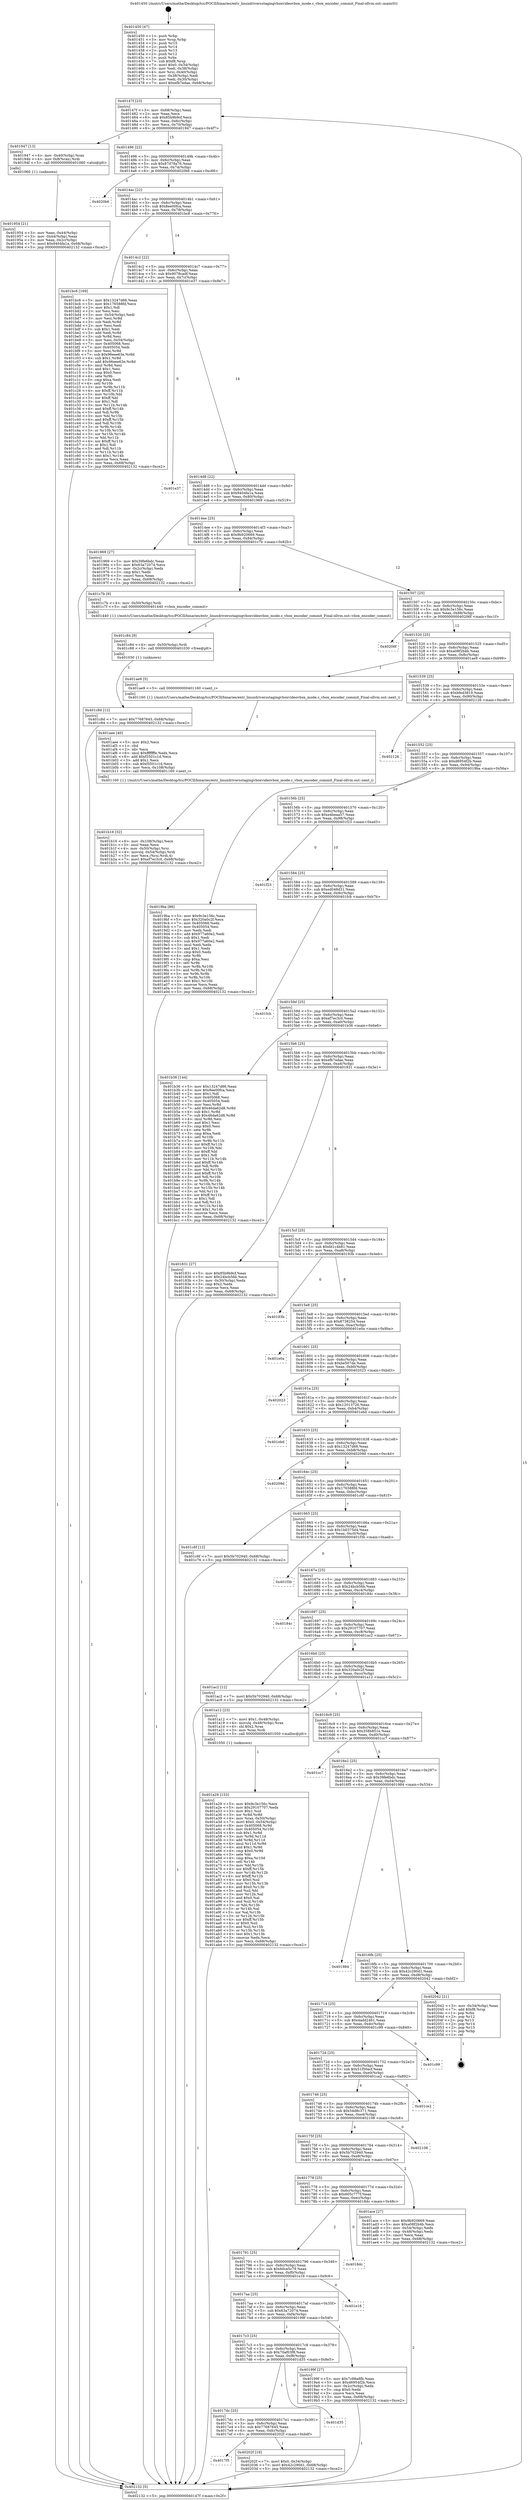digraph "0x401450" {
  label = "0x401450 (/mnt/c/Users/mathe/Desktop/tcc/POCII/binaries/extr_linuxdriversstagingvboxvideovbox_mode.c_vbox_encoder_commit_Final-ollvm.out::main(0))"
  labelloc = "t"
  node[shape=record]

  Entry [label="",width=0.3,height=0.3,shape=circle,fillcolor=black,style=filled]
  "0x40147f" [label="{
     0x40147f [23]\l
     | [instrs]\l
     &nbsp;&nbsp;0x40147f \<+3\>: mov -0x68(%rbp),%eax\l
     &nbsp;&nbsp;0x401482 \<+2\>: mov %eax,%ecx\l
     &nbsp;&nbsp;0x401484 \<+6\>: sub $0x85b9b9cf,%ecx\l
     &nbsp;&nbsp;0x40148a \<+3\>: mov %eax,-0x6c(%rbp)\l
     &nbsp;&nbsp;0x40148d \<+3\>: mov %ecx,-0x70(%rbp)\l
     &nbsp;&nbsp;0x401490 \<+6\>: je 0000000000401947 \<main+0x4f7\>\l
  }"]
  "0x401947" [label="{
     0x401947 [13]\l
     | [instrs]\l
     &nbsp;&nbsp;0x401947 \<+4\>: mov -0x40(%rbp),%rax\l
     &nbsp;&nbsp;0x40194b \<+4\>: mov 0x8(%rax),%rdi\l
     &nbsp;&nbsp;0x40194f \<+5\>: call 0000000000401060 \<atoi@plt\>\l
     | [calls]\l
     &nbsp;&nbsp;0x401060 \{1\} (unknown)\l
  }"]
  "0x401496" [label="{
     0x401496 [22]\l
     | [instrs]\l
     &nbsp;&nbsp;0x401496 \<+5\>: jmp 000000000040149b \<main+0x4b\>\l
     &nbsp;&nbsp;0x40149b \<+3\>: mov -0x6c(%rbp),%eax\l
     &nbsp;&nbsp;0x40149e \<+5\>: sub $0x87d78a76,%eax\l
     &nbsp;&nbsp;0x4014a3 \<+3\>: mov %eax,-0x74(%rbp)\l
     &nbsp;&nbsp;0x4014a6 \<+6\>: je 00000000004020b6 \<main+0xc66\>\l
  }"]
  Exit [label="",width=0.3,height=0.3,shape=circle,fillcolor=black,style=filled,peripheries=2]
  "0x4020b6" [label="{
     0x4020b6\l
  }", style=dashed]
  "0x4014ac" [label="{
     0x4014ac [22]\l
     | [instrs]\l
     &nbsp;&nbsp;0x4014ac \<+5\>: jmp 00000000004014b1 \<main+0x61\>\l
     &nbsp;&nbsp;0x4014b1 \<+3\>: mov -0x6c(%rbp),%eax\l
     &nbsp;&nbsp;0x4014b4 \<+5\>: sub $0x8ee00fca,%eax\l
     &nbsp;&nbsp;0x4014b9 \<+3\>: mov %eax,-0x78(%rbp)\l
     &nbsp;&nbsp;0x4014bc \<+6\>: je 0000000000401bc6 \<main+0x776\>\l
  }"]
  "0x4017f5" [label="{
     0x4017f5\l
  }", style=dashed]
  "0x401bc6" [label="{
     0x401bc6 [169]\l
     | [instrs]\l
     &nbsp;&nbsp;0x401bc6 \<+5\>: mov $0x13247d66,%eax\l
     &nbsp;&nbsp;0x401bcb \<+5\>: mov $0x176588fd,%ecx\l
     &nbsp;&nbsp;0x401bd0 \<+2\>: mov $0x1,%dl\l
     &nbsp;&nbsp;0x401bd2 \<+2\>: xor %esi,%esi\l
     &nbsp;&nbsp;0x401bd4 \<+3\>: mov -0x54(%rbp),%edi\l
     &nbsp;&nbsp;0x401bd7 \<+3\>: mov %esi,%r8d\l
     &nbsp;&nbsp;0x401bda \<+3\>: sub %edi,%r8d\l
     &nbsp;&nbsp;0x401bdd \<+2\>: mov %esi,%edi\l
     &nbsp;&nbsp;0x401bdf \<+3\>: sub $0x1,%edi\l
     &nbsp;&nbsp;0x401be2 \<+3\>: add %edi,%r8d\l
     &nbsp;&nbsp;0x401be5 \<+3\>: sub %r8d,%esi\l
     &nbsp;&nbsp;0x401be8 \<+3\>: mov %esi,-0x54(%rbp)\l
     &nbsp;&nbsp;0x401beb \<+7\>: mov 0x405068,%esi\l
     &nbsp;&nbsp;0x401bf2 \<+7\>: mov 0x405054,%edi\l
     &nbsp;&nbsp;0x401bf9 \<+3\>: mov %esi,%r8d\l
     &nbsp;&nbsp;0x401bfc \<+7\>: sub $0x96eee63e,%r8d\l
     &nbsp;&nbsp;0x401c03 \<+4\>: sub $0x1,%r8d\l
     &nbsp;&nbsp;0x401c07 \<+7\>: add $0x96eee63e,%r8d\l
     &nbsp;&nbsp;0x401c0e \<+4\>: imul %r8d,%esi\l
     &nbsp;&nbsp;0x401c12 \<+3\>: and $0x1,%esi\l
     &nbsp;&nbsp;0x401c15 \<+3\>: cmp $0x0,%esi\l
     &nbsp;&nbsp;0x401c18 \<+4\>: sete %r9b\l
     &nbsp;&nbsp;0x401c1c \<+3\>: cmp $0xa,%edi\l
     &nbsp;&nbsp;0x401c1f \<+4\>: setl %r10b\l
     &nbsp;&nbsp;0x401c23 \<+3\>: mov %r9b,%r11b\l
     &nbsp;&nbsp;0x401c26 \<+4\>: xor $0xff,%r11b\l
     &nbsp;&nbsp;0x401c2a \<+3\>: mov %r10b,%bl\l
     &nbsp;&nbsp;0x401c2d \<+3\>: xor $0xff,%bl\l
     &nbsp;&nbsp;0x401c30 \<+3\>: xor $0x1,%dl\l
     &nbsp;&nbsp;0x401c33 \<+3\>: mov %r11b,%r14b\l
     &nbsp;&nbsp;0x401c36 \<+4\>: and $0xff,%r14b\l
     &nbsp;&nbsp;0x401c3a \<+3\>: and %dl,%r9b\l
     &nbsp;&nbsp;0x401c3d \<+3\>: mov %bl,%r15b\l
     &nbsp;&nbsp;0x401c40 \<+4\>: and $0xff,%r15b\l
     &nbsp;&nbsp;0x401c44 \<+3\>: and %dl,%r10b\l
     &nbsp;&nbsp;0x401c47 \<+3\>: or %r9b,%r14b\l
     &nbsp;&nbsp;0x401c4a \<+3\>: or %r10b,%r15b\l
     &nbsp;&nbsp;0x401c4d \<+3\>: xor %r15b,%r14b\l
     &nbsp;&nbsp;0x401c50 \<+3\>: or %bl,%r11b\l
     &nbsp;&nbsp;0x401c53 \<+4\>: xor $0xff,%r11b\l
     &nbsp;&nbsp;0x401c57 \<+3\>: or $0x1,%dl\l
     &nbsp;&nbsp;0x401c5a \<+3\>: and %dl,%r11b\l
     &nbsp;&nbsp;0x401c5d \<+3\>: or %r11b,%r14b\l
     &nbsp;&nbsp;0x401c60 \<+4\>: test $0x1,%r14b\l
     &nbsp;&nbsp;0x401c64 \<+3\>: cmovne %ecx,%eax\l
     &nbsp;&nbsp;0x401c67 \<+3\>: mov %eax,-0x68(%rbp)\l
     &nbsp;&nbsp;0x401c6a \<+5\>: jmp 0000000000402132 \<main+0xce2\>\l
  }"]
  "0x4014c2" [label="{
     0x4014c2 [22]\l
     | [instrs]\l
     &nbsp;&nbsp;0x4014c2 \<+5\>: jmp 00000000004014c7 \<main+0x77\>\l
     &nbsp;&nbsp;0x4014c7 \<+3\>: mov -0x6c(%rbp),%eax\l
     &nbsp;&nbsp;0x4014ca \<+5\>: sub $0x9078cadf,%eax\l
     &nbsp;&nbsp;0x4014cf \<+3\>: mov %eax,-0x7c(%rbp)\l
     &nbsp;&nbsp;0x4014d2 \<+6\>: je 0000000000401e37 \<main+0x9e7\>\l
  }"]
  "0x40202f" [label="{
     0x40202f [19]\l
     | [instrs]\l
     &nbsp;&nbsp;0x40202f \<+7\>: movl $0x0,-0x34(%rbp)\l
     &nbsp;&nbsp;0x402036 \<+7\>: movl $0x42c290d1,-0x68(%rbp)\l
     &nbsp;&nbsp;0x40203d \<+5\>: jmp 0000000000402132 \<main+0xce2\>\l
  }"]
  "0x401e37" [label="{
     0x401e37\l
  }", style=dashed]
  "0x4014d8" [label="{
     0x4014d8 [22]\l
     | [instrs]\l
     &nbsp;&nbsp;0x4014d8 \<+5\>: jmp 00000000004014dd \<main+0x8d\>\l
     &nbsp;&nbsp;0x4014dd \<+3\>: mov -0x6c(%rbp),%eax\l
     &nbsp;&nbsp;0x4014e0 \<+5\>: sub $0x9404fa1a,%eax\l
     &nbsp;&nbsp;0x4014e5 \<+3\>: mov %eax,-0x80(%rbp)\l
     &nbsp;&nbsp;0x4014e8 \<+6\>: je 0000000000401969 \<main+0x519\>\l
  }"]
  "0x4017dc" [label="{
     0x4017dc [25]\l
     | [instrs]\l
     &nbsp;&nbsp;0x4017dc \<+5\>: jmp 00000000004017e1 \<main+0x391\>\l
     &nbsp;&nbsp;0x4017e1 \<+3\>: mov -0x6c(%rbp),%eax\l
     &nbsp;&nbsp;0x4017e4 \<+5\>: sub $0x77687645,%eax\l
     &nbsp;&nbsp;0x4017e9 \<+6\>: mov %eax,-0xfc(%rbp)\l
     &nbsp;&nbsp;0x4017ef \<+6\>: je 000000000040202f \<main+0xbdf\>\l
  }"]
  "0x401969" [label="{
     0x401969 [27]\l
     | [instrs]\l
     &nbsp;&nbsp;0x401969 \<+5\>: mov $0x39fe6bdc,%eax\l
     &nbsp;&nbsp;0x40196e \<+5\>: mov $0x63a72074,%ecx\l
     &nbsp;&nbsp;0x401973 \<+3\>: mov -0x2c(%rbp),%edx\l
     &nbsp;&nbsp;0x401976 \<+3\>: cmp $0x1,%edx\l
     &nbsp;&nbsp;0x401979 \<+3\>: cmovl %ecx,%eax\l
     &nbsp;&nbsp;0x40197c \<+3\>: mov %eax,-0x68(%rbp)\l
     &nbsp;&nbsp;0x40197f \<+5\>: jmp 0000000000402132 \<main+0xce2\>\l
  }"]
  "0x4014ee" [label="{
     0x4014ee [25]\l
     | [instrs]\l
     &nbsp;&nbsp;0x4014ee \<+5\>: jmp 00000000004014f3 \<main+0xa3\>\l
     &nbsp;&nbsp;0x4014f3 \<+3\>: mov -0x6c(%rbp),%eax\l
     &nbsp;&nbsp;0x4014f6 \<+5\>: sub $0x9b920669,%eax\l
     &nbsp;&nbsp;0x4014fb \<+6\>: mov %eax,-0x84(%rbp)\l
     &nbsp;&nbsp;0x401501 \<+6\>: je 0000000000401c7b \<main+0x82b\>\l
  }"]
  "0x401d35" [label="{
     0x401d35\l
  }", style=dashed]
  "0x401c7b" [label="{
     0x401c7b [9]\l
     | [instrs]\l
     &nbsp;&nbsp;0x401c7b \<+4\>: mov -0x50(%rbp),%rdi\l
     &nbsp;&nbsp;0x401c7f \<+5\>: call 0000000000401440 \<vbox_encoder_commit\>\l
     | [calls]\l
     &nbsp;&nbsp;0x401440 \{1\} (/mnt/c/Users/mathe/Desktop/tcc/POCII/binaries/extr_linuxdriversstagingvboxvideovbox_mode.c_vbox_encoder_commit_Final-ollvm.out::vbox_encoder_commit)\l
  }"]
  "0x401507" [label="{
     0x401507 [25]\l
     | [instrs]\l
     &nbsp;&nbsp;0x401507 \<+5\>: jmp 000000000040150c \<main+0xbc\>\l
     &nbsp;&nbsp;0x40150c \<+3\>: mov -0x6c(%rbp),%eax\l
     &nbsp;&nbsp;0x40150f \<+5\>: sub $0x9c3e156c,%eax\l
     &nbsp;&nbsp;0x401514 \<+6\>: mov %eax,-0x88(%rbp)\l
     &nbsp;&nbsp;0x40151a \<+6\>: je 000000000040206f \<main+0xc1f\>\l
  }"]
  "0x401c8d" [label="{
     0x401c8d [12]\l
     | [instrs]\l
     &nbsp;&nbsp;0x401c8d \<+7\>: movl $0x77687645,-0x68(%rbp)\l
     &nbsp;&nbsp;0x401c94 \<+5\>: jmp 0000000000402132 \<main+0xce2\>\l
  }"]
  "0x40206f" [label="{
     0x40206f\l
  }", style=dashed]
  "0x401520" [label="{
     0x401520 [25]\l
     | [instrs]\l
     &nbsp;&nbsp;0x401520 \<+5\>: jmp 0000000000401525 \<main+0xd5\>\l
     &nbsp;&nbsp;0x401525 \<+3\>: mov -0x6c(%rbp),%eax\l
     &nbsp;&nbsp;0x401528 \<+5\>: sub $0xa08f2b4b,%eax\l
     &nbsp;&nbsp;0x40152d \<+6\>: mov %eax,-0x8c(%rbp)\l
     &nbsp;&nbsp;0x401533 \<+6\>: je 0000000000401ae9 \<main+0x699\>\l
  }"]
  "0x401c84" [label="{
     0x401c84 [9]\l
     | [instrs]\l
     &nbsp;&nbsp;0x401c84 \<+4\>: mov -0x50(%rbp),%rdi\l
     &nbsp;&nbsp;0x401c88 \<+5\>: call 0000000000401030 \<free@plt\>\l
     | [calls]\l
     &nbsp;&nbsp;0x401030 \{1\} (unknown)\l
  }"]
  "0x401ae9" [label="{
     0x401ae9 [5]\l
     | [instrs]\l
     &nbsp;&nbsp;0x401ae9 \<+5\>: call 0000000000401160 \<next_i\>\l
     | [calls]\l
     &nbsp;&nbsp;0x401160 \{1\} (/mnt/c/Users/mathe/Desktop/tcc/POCII/binaries/extr_linuxdriversstagingvboxvideovbox_mode.c_vbox_encoder_commit_Final-ollvm.out::next_i)\l
  }"]
  "0x401539" [label="{
     0x401539 [25]\l
     | [instrs]\l
     &nbsp;&nbsp;0x401539 \<+5\>: jmp 000000000040153e \<main+0xee\>\l
     &nbsp;&nbsp;0x40153e \<+3\>: mov -0x6c(%rbp),%eax\l
     &nbsp;&nbsp;0x401541 \<+5\>: sub $0xbfed3819,%eax\l
     &nbsp;&nbsp;0x401546 \<+6\>: mov %eax,-0x90(%rbp)\l
     &nbsp;&nbsp;0x40154c \<+6\>: je 0000000000402126 \<main+0xcd6\>\l
  }"]
  "0x401b16" [label="{
     0x401b16 [32]\l
     | [instrs]\l
     &nbsp;&nbsp;0x401b16 \<+6\>: mov -0x108(%rbp),%ecx\l
     &nbsp;&nbsp;0x401b1c \<+3\>: imul %eax,%ecx\l
     &nbsp;&nbsp;0x401b1f \<+4\>: mov -0x50(%rbp),%rsi\l
     &nbsp;&nbsp;0x401b23 \<+4\>: movslq -0x54(%rbp),%rdi\l
     &nbsp;&nbsp;0x401b27 \<+3\>: mov %ecx,(%rsi,%rdi,4)\l
     &nbsp;&nbsp;0x401b2a \<+7\>: movl $0xef7ec3c0,-0x68(%rbp)\l
     &nbsp;&nbsp;0x401b31 \<+5\>: jmp 0000000000402132 \<main+0xce2\>\l
  }"]
  "0x402126" [label="{
     0x402126\l
  }", style=dashed]
  "0x401552" [label="{
     0x401552 [25]\l
     | [instrs]\l
     &nbsp;&nbsp;0x401552 \<+5\>: jmp 0000000000401557 \<main+0x107\>\l
     &nbsp;&nbsp;0x401557 \<+3\>: mov -0x6c(%rbp),%eax\l
     &nbsp;&nbsp;0x40155a \<+5\>: sub $0xd6954f2b,%eax\l
     &nbsp;&nbsp;0x40155f \<+6\>: mov %eax,-0x94(%rbp)\l
     &nbsp;&nbsp;0x401565 \<+6\>: je 00000000004019ba \<main+0x56a\>\l
  }"]
  "0x401aee" [label="{
     0x401aee [40]\l
     | [instrs]\l
     &nbsp;&nbsp;0x401aee \<+5\>: mov $0x2,%ecx\l
     &nbsp;&nbsp;0x401af3 \<+1\>: cltd\l
     &nbsp;&nbsp;0x401af4 \<+2\>: idiv %ecx\l
     &nbsp;&nbsp;0x401af6 \<+6\>: imul $0xfffffffe,%edx,%ecx\l
     &nbsp;&nbsp;0x401afc \<+6\>: add $0xf3501c1d,%ecx\l
     &nbsp;&nbsp;0x401b02 \<+3\>: add $0x1,%ecx\l
     &nbsp;&nbsp;0x401b05 \<+6\>: sub $0xf3501c1d,%ecx\l
     &nbsp;&nbsp;0x401b0b \<+6\>: mov %ecx,-0x108(%rbp)\l
     &nbsp;&nbsp;0x401b11 \<+5\>: call 0000000000401160 \<next_i\>\l
     | [calls]\l
     &nbsp;&nbsp;0x401160 \{1\} (/mnt/c/Users/mathe/Desktop/tcc/POCII/binaries/extr_linuxdriversstagingvboxvideovbox_mode.c_vbox_encoder_commit_Final-ollvm.out::next_i)\l
  }"]
  "0x4019ba" [label="{
     0x4019ba [88]\l
     | [instrs]\l
     &nbsp;&nbsp;0x4019ba \<+5\>: mov $0x9c3e156c,%eax\l
     &nbsp;&nbsp;0x4019bf \<+5\>: mov $0x320a0c2f,%ecx\l
     &nbsp;&nbsp;0x4019c4 \<+7\>: mov 0x405068,%edx\l
     &nbsp;&nbsp;0x4019cb \<+7\>: mov 0x405054,%esi\l
     &nbsp;&nbsp;0x4019d2 \<+2\>: mov %edx,%edi\l
     &nbsp;&nbsp;0x4019d4 \<+6\>: add $0x977a60e2,%edi\l
     &nbsp;&nbsp;0x4019da \<+3\>: sub $0x1,%edi\l
     &nbsp;&nbsp;0x4019dd \<+6\>: sub $0x977a60e2,%edi\l
     &nbsp;&nbsp;0x4019e3 \<+3\>: imul %edi,%edx\l
     &nbsp;&nbsp;0x4019e6 \<+3\>: and $0x1,%edx\l
     &nbsp;&nbsp;0x4019e9 \<+3\>: cmp $0x0,%edx\l
     &nbsp;&nbsp;0x4019ec \<+4\>: sete %r8b\l
     &nbsp;&nbsp;0x4019f0 \<+3\>: cmp $0xa,%esi\l
     &nbsp;&nbsp;0x4019f3 \<+4\>: setl %r9b\l
     &nbsp;&nbsp;0x4019f7 \<+3\>: mov %r8b,%r10b\l
     &nbsp;&nbsp;0x4019fa \<+3\>: and %r9b,%r10b\l
     &nbsp;&nbsp;0x4019fd \<+3\>: xor %r9b,%r8b\l
     &nbsp;&nbsp;0x401a00 \<+3\>: or %r8b,%r10b\l
     &nbsp;&nbsp;0x401a03 \<+4\>: test $0x1,%r10b\l
     &nbsp;&nbsp;0x401a07 \<+3\>: cmovne %ecx,%eax\l
     &nbsp;&nbsp;0x401a0a \<+3\>: mov %eax,-0x68(%rbp)\l
     &nbsp;&nbsp;0x401a0d \<+5\>: jmp 0000000000402132 \<main+0xce2\>\l
  }"]
  "0x40156b" [label="{
     0x40156b [25]\l
     | [instrs]\l
     &nbsp;&nbsp;0x40156b \<+5\>: jmp 0000000000401570 \<main+0x120\>\l
     &nbsp;&nbsp;0x401570 \<+3\>: mov -0x6c(%rbp),%eax\l
     &nbsp;&nbsp;0x401573 \<+5\>: sub $0xe4beaa57,%eax\l
     &nbsp;&nbsp;0x401578 \<+6\>: mov %eax,-0x98(%rbp)\l
     &nbsp;&nbsp;0x40157e \<+6\>: je 0000000000401f23 \<main+0xad3\>\l
  }"]
  "0x401a29" [label="{
     0x401a29 [153]\l
     | [instrs]\l
     &nbsp;&nbsp;0x401a29 \<+5\>: mov $0x9c3e156c,%ecx\l
     &nbsp;&nbsp;0x401a2e \<+5\>: mov $0x29107707,%edx\l
     &nbsp;&nbsp;0x401a33 \<+3\>: mov $0x1,%sil\l
     &nbsp;&nbsp;0x401a36 \<+3\>: xor %r8d,%r8d\l
     &nbsp;&nbsp;0x401a39 \<+4\>: mov %rax,-0x50(%rbp)\l
     &nbsp;&nbsp;0x401a3d \<+7\>: movl $0x0,-0x54(%rbp)\l
     &nbsp;&nbsp;0x401a44 \<+8\>: mov 0x405068,%r9d\l
     &nbsp;&nbsp;0x401a4c \<+8\>: mov 0x405054,%r10d\l
     &nbsp;&nbsp;0x401a54 \<+4\>: sub $0x1,%r8d\l
     &nbsp;&nbsp;0x401a58 \<+3\>: mov %r9d,%r11d\l
     &nbsp;&nbsp;0x401a5b \<+3\>: add %r8d,%r11d\l
     &nbsp;&nbsp;0x401a5e \<+4\>: imul %r11d,%r9d\l
     &nbsp;&nbsp;0x401a62 \<+4\>: and $0x1,%r9d\l
     &nbsp;&nbsp;0x401a66 \<+4\>: cmp $0x0,%r9d\l
     &nbsp;&nbsp;0x401a6a \<+3\>: sete %bl\l
     &nbsp;&nbsp;0x401a6d \<+4\>: cmp $0xa,%r10d\l
     &nbsp;&nbsp;0x401a71 \<+4\>: setl %r14b\l
     &nbsp;&nbsp;0x401a75 \<+3\>: mov %bl,%r15b\l
     &nbsp;&nbsp;0x401a78 \<+4\>: xor $0xff,%r15b\l
     &nbsp;&nbsp;0x401a7c \<+3\>: mov %r14b,%r12b\l
     &nbsp;&nbsp;0x401a7f \<+4\>: xor $0xff,%r12b\l
     &nbsp;&nbsp;0x401a83 \<+4\>: xor $0x0,%sil\l
     &nbsp;&nbsp;0x401a87 \<+3\>: mov %r15b,%r13b\l
     &nbsp;&nbsp;0x401a8a \<+4\>: and $0x0,%r13b\l
     &nbsp;&nbsp;0x401a8e \<+3\>: and %sil,%bl\l
     &nbsp;&nbsp;0x401a91 \<+3\>: mov %r12b,%al\l
     &nbsp;&nbsp;0x401a94 \<+2\>: and $0x0,%al\l
     &nbsp;&nbsp;0x401a96 \<+3\>: and %sil,%r14b\l
     &nbsp;&nbsp;0x401a99 \<+3\>: or %bl,%r13b\l
     &nbsp;&nbsp;0x401a9c \<+3\>: or %r14b,%al\l
     &nbsp;&nbsp;0x401a9f \<+3\>: xor %al,%r13b\l
     &nbsp;&nbsp;0x401aa2 \<+3\>: or %r12b,%r15b\l
     &nbsp;&nbsp;0x401aa5 \<+4\>: xor $0xff,%r15b\l
     &nbsp;&nbsp;0x401aa9 \<+4\>: or $0x0,%sil\l
     &nbsp;&nbsp;0x401aad \<+3\>: and %sil,%r15b\l
     &nbsp;&nbsp;0x401ab0 \<+3\>: or %r15b,%r13b\l
     &nbsp;&nbsp;0x401ab3 \<+4\>: test $0x1,%r13b\l
     &nbsp;&nbsp;0x401ab7 \<+3\>: cmovne %edx,%ecx\l
     &nbsp;&nbsp;0x401aba \<+3\>: mov %ecx,-0x68(%rbp)\l
     &nbsp;&nbsp;0x401abd \<+5\>: jmp 0000000000402132 \<main+0xce2\>\l
  }"]
  "0x401f23" [label="{
     0x401f23\l
  }", style=dashed]
  "0x401584" [label="{
     0x401584 [25]\l
     | [instrs]\l
     &nbsp;&nbsp;0x401584 \<+5\>: jmp 0000000000401589 \<main+0x139\>\l
     &nbsp;&nbsp;0x401589 \<+3\>: mov -0x6c(%rbp),%eax\l
     &nbsp;&nbsp;0x40158c \<+5\>: sub $0xed048d31,%eax\l
     &nbsp;&nbsp;0x401591 \<+6\>: mov %eax,-0x9c(%rbp)\l
     &nbsp;&nbsp;0x401597 \<+6\>: je 0000000000401fcb \<main+0xb7b\>\l
  }"]
  "0x4017c3" [label="{
     0x4017c3 [25]\l
     | [instrs]\l
     &nbsp;&nbsp;0x4017c3 \<+5\>: jmp 00000000004017c8 \<main+0x378\>\l
     &nbsp;&nbsp;0x4017c8 \<+3\>: mov -0x6c(%rbp),%eax\l
     &nbsp;&nbsp;0x4017cb \<+5\>: sub $0x70af03f8,%eax\l
     &nbsp;&nbsp;0x4017d0 \<+6\>: mov %eax,-0xf8(%rbp)\l
     &nbsp;&nbsp;0x4017d6 \<+6\>: je 0000000000401d35 \<main+0x8e5\>\l
  }"]
  "0x401fcb" [label="{
     0x401fcb\l
  }", style=dashed]
  "0x40159d" [label="{
     0x40159d [25]\l
     | [instrs]\l
     &nbsp;&nbsp;0x40159d \<+5\>: jmp 00000000004015a2 \<main+0x152\>\l
     &nbsp;&nbsp;0x4015a2 \<+3\>: mov -0x6c(%rbp),%eax\l
     &nbsp;&nbsp;0x4015a5 \<+5\>: sub $0xef7ec3c0,%eax\l
     &nbsp;&nbsp;0x4015aa \<+6\>: mov %eax,-0xa0(%rbp)\l
     &nbsp;&nbsp;0x4015b0 \<+6\>: je 0000000000401b36 \<main+0x6e6\>\l
  }"]
  "0x40199f" [label="{
     0x40199f [27]\l
     | [instrs]\l
     &nbsp;&nbsp;0x40199f \<+5\>: mov $0x7c98a8fb,%eax\l
     &nbsp;&nbsp;0x4019a4 \<+5\>: mov $0xd6954f2b,%ecx\l
     &nbsp;&nbsp;0x4019a9 \<+3\>: mov -0x2c(%rbp),%edx\l
     &nbsp;&nbsp;0x4019ac \<+3\>: cmp $0x0,%edx\l
     &nbsp;&nbsp;0x4019af \<+3\>: cmove %ecx,%eax\l
     &nbsp;&nbsp;0x4019b2 \<+3\>: mov %eax,-0x68(%rbp)\l
     &nbsp;&nbsp;0x4019b5 \<+5\>: jmp 0000000000402132 \<main+0xce2\>\l
  }"]
  "0x401b36" [label="{
     0x401b36 [144]\l
     | [instrs]\l
     &nbsp;&nbsp;0x401b36 \<+5\>: mov $0x13247d66,%eax\l
     &nbsp;&nbsp;0x401b3b \<+5\>: mov $0x8ee00fca,%ecx\l
     &nbsp;&nbsp;0x401b40 \<+2\>: mov $0x1,%dl\l
     &nbsp;&nbsp;0x401b42 \<+7\>: mov 0x405068,%esi\l
     &nbsp;&nbsp;0x401b49 \<+7\>: mov 0x405054,%edi\l
     &nbsp;&nbsp;0x401b50 \<+3\>: mov %esi,%r8d\l
     &nbsp;&nbsp;0x401b53 \<+7\>: add $0x46da62d8,%r8d\l
     &nbsp;&nbsp;0x401b5a \<+4\>: sub $0x1,%r8d\l
     &nbsp;&nbsp;0x401b5e \<+7\>: sub $0x46da62d8,%r8d\l
     &nbsp;&nbsp;0x401b65 \<+4\>: imul %r8d,%esi\l
     &nbsp;&nbsp;0x401b69 \<+3\>: and $0x1,%esi\l
     &nbsp;&nbsp;0x401b6c \<+3\>: cmp $0x0,%esi\l
     &nbsp;&nbsp;0x401b6f \<+4\>: sete %r9b\l
     &nbsp;&nbsp;0x401b73 \<+3\>: cmp $0xa,%edi\l
     &nbsp;&nbsp;0x401b76 \<+4\>: setl %r10b\l
     &nbsp;&nbsp;0x401b7a \<+3\>: mov %r9b,%r11b\l
     &nbsp;&nbsp;0x401b7d \<+4\>: xor $0xff,%r11b\l
     &nbsp;&nbsp;0x401b81 \<+3\>: mov %r10b,%bl\l
     &nbsp;&nbsp;0x401b84 \<+3\>: xor $0xff,%bl\l
     &nbsp;&nbsp;0x401b87 \<+3\>: xor $0x1,%dl\l
     &nbsp;&nbsp;0x401b8a \<+3\>: mov %r11b,%r14b\l
     &nbsp;&nbsp;0x401b8d \<+4\>: and $0xff,%r14b\l
     &nbsp;&nbsp;0x401b91 \<+3\>: and %dl,%r9b\l
     &nbsp;&nbsp;0x401b94 \<+3\>: mov %bl,%r15b\l
     &nbsp;&nbsp;0x401b97 \<+4\>: and $0xff,%r15b\l
     &nbsp;&nbsp;0x401b9b \<+3\>: and %dl,%r10b\l
     &nbsp;&nbsp;0x401b9e \<+3\>: or %r9b,%r14b\l
     &nbsp;&nbsp;0x401ba1 \<+3\>: or %r10b,%r15b\l
     &nbsp;&nbsp;0x401ba4 \<+3\>: xor %r15b,%r14b\l
     &nbsp;&nbsp;0x401ba7 \<+3\>: or %bl,%r11b\l
     &nbsp;&nbsp;0x401baa \<+4\>: xor $0xff,%r11b\l
     &nbsp;&nbsp;0x401bae \<+3\>: or $0x1,%dl\l
     &nbsp;&nbsp;0x401bb1 \<+3\>: and %dl,%r11b\l
     &nbsp;&nbsp;0x401bb4 \<+3\>: or %r11b,%r14b\l
     &nbsp;&nbsp;0x401bb7 \<+4\>: test $0x1,%r14b\l
     &nbsp;&nbsp;0x401bbb \<+3\>: cmovne %ecx,%eax\l
     &nbsp;&nbsp;0x401bbe \<+3\>: mov %eax,-0x68(%rbp)\l
     &nbsp;&nbsp;0x401bc1 \<+5\>: jmp 0000000000402132 \<main+0xce2\>\l
  }"]
  "0x4015b6" [label="{
     0x4015b6 [25]\l
     | [instrs]\l
     &nbsp;&nbsp;0x4015b6 \<+5\>: jmp 00000000004015bb \<main+0x16b\>\l
     &nbsp;&nbsp;0x4015bb \<+3\>: mov -0x6c(%rbp),%eax\l
     &nbsp;&nbsp;0x4015be \<+5\>: sub $0xefb7edae,%eax\l
     &nbsp;&nbsp;0x4015c3 \<+6\>: mov %eax,-0xa4(%rbp)\l
     &nbsp;&nbsp;0x4015c9 \<+6\>: je 0000000000401831 \<main+0x3e1\>\l
  }"]
  "0x4017aa" [label="{
     0x4017aa [25]\l
     | [instrs]\l
     &nbsp;&nbsp;0x4017aa \<+5\>: jmp 00000000004017af \<main+0x35f\>\l
     &nbsp;&nbsp;0x4017af \<+3\>: mov -0x6c(%rbp),%eax\l
     &nbsp;&nbsp;0x4017b2 \<+5\>: sub $0x63a72074,%eax\l
     &nbsp;&nbsp;0x4017b7 \<+6\>: mov %eax,-0xf4(%rbp)\l
     &nbsp;&nbsp;0x4017bd \<+6\>: je 000000000040199f \<main+0x54f\>\l
  }"]
  "0x401831" [label="{
     0x401831 [27]\l
     | [instrs]\l
     &nbsp;&nbsp;0x401831 \<+5\>: mov $0x85b9b9cf,%eax\l
     &nbsp;&nbsp;0x401836 \<+5\>: mov $0x24bcb56b,%ecx\l
     &nbsp;&nbsp;0x40183b \<+3\>: mov -0x30(%rbp),%edx\l
     &nbsp;&nbsp;0x40183e \<+3\>: cmp $0x2,%edx\l
     &nbsp;&nbsp;0x401841 \<+3\>: cmovne %ecx,%eax\l
     &nbsp;&nbsp;0x401844 \<+3\>: mov %eax,-0x68(%rbp)\l
     &nbsp;&nbsp;0x401847 \<+5\>: jmp 0000000000402132 \<main+0xce2\>\l
  }"]
  "0x4015cf" [label="{
     0x4015cf [25]\l
     | [instrs]\l
     &nbsp;&nbsp;0x4015cf \<+5\>: jmp 00000000004015d4 \<main+0x184\>\l
     &nbsp;&nbsp;0x4015d4 \<+3\>: mov -0x6c(%rbp),%eax\l
     &nbsp;&nbsp;0x4015d7 \<+5\>: sub $0xfd1c4b81,%eax\l
     &nbsp;&nbsp;0x4015dc \<+6\>: mov %eax,-0xa8(%rbp)\l
     &nbsp;&nbsp;0x4015e2 \<+6\>: je 000000000040193b \<main+0x4eb\>\l
  }"]
  "0x402132" [label="{
     0x402132 [5]\l
     | [instrs]\l
     &nbsp;&nbsp;0x402132 \<+5\>: jmp 000000000040147f \<main+0x2f\>\l
  }"]
  "0x401450" [label="{
     0x401450 [47]\l
     | [instrs]\l
     &nbsp;&nbsp;0x401450 \<+1\>: push %rbp\l
     &nbsp;&nbsp;0x401451 \<+3\>: mov %rsp,%rbp\l
     &nbsp;&nbsp;0x401454 \<+2\>: push %r15\l
     &nbsp;&nbsp;0x401456 \<+2\>: push %r14\l
     &nbsp;&nbsp;0x401458 \<+2\>: push %r13\l
     &nbsp;&nbsp;0x40145a \<+2\>: push %r12\l
     &nbsp;&nbsp;0x40145c \<+1\>: push %rbx\l
     &nbsp;&nbsp;0x40145d \<+7\>: sub $0xf8,%rsp\l
     &nbsp;&nbsp;0x401464 \<+7\>: movl $0x0,-0x34(%rbp)\l
     &nbsp;&nbsp;0x40146b \<+3\>: mov %edi,-0x38(%rbp)\l
     &nbsp;&nbsp;0x40146e \<+4\>: mov %rsi,-0x40(%rbp)\l
     &nbsp;&nbsp;0x401472 \<+3\>: mov -0x38(%rbp),%edi\l
     &nbsp;&nbsp;0x401475 \<+3\>: mov %edi,-0x30(%rbp)\l
     &nbsp;&nbsp;0x401478 \<+7\>: movl $0xefb7edae,-0x68(%rbp)\l
  }"]
  "0x401954" [label="{
     0x401954 [21]\l
     | [instrs]\l
     &nbsp;&nbsp;0x401954 \<+3\>: mov %eax,-0x44(%rbp)\l
     &nbsp;&nbsp;0x401957 \<+3\>: mov -0x44(%rbp),%eax\l
     &nbsp;&nbsp;0x40195a \<+3\>: mov %eax,-0x2c(%rbp)\l
     &nbsp;&nbsp;0x40195d \<+7\>: movl $0x9404fa1a,-0x68(%rbp)\l
     &nbsp;&nbsp;0x401964 \<+5\>: jmp 0000000000402132 \<main+0xce2\>\l
  }"]
  "0x401e16" [label="{
     0x401e16\l
  }", style=dashed]
  "0x40193b" [label="{
     0x40193b\l
  }", style=dashed]
  "0x4015e8" [label="{
     0x4015e8 [25]\l
     | [instrs]\l
     &nbsp;&nbsp;0x4015e8 \<+5\>: jmp 00000000004015ed \<main+0x19d\>\l
     &nbsp;&nbsp;0x4015ed \<+3\>: mov -0x6c(%rbp),%eax\l
     &nbsp;&nbsp;0x4015f0 \<+5\>: sub $0x8738254,%eax\l
     &nbsp;&nbsp;0x4015f5 \<+6\>: mov %eax,-0xac(%rbp)\l
     &nbsp;&nbsp;0x4015fb \<+6\>: je 0000000000401e0a \<main+0x9ba\>\l
  }"]
  "0x401791" [label="{
     0x401791 [25]\l
     | [instrs]\l
     &nbsp;&nbsp;0x401791 \<+5\>: jmp 0000000000401796 \<main+0x346\>\l
     &nbsp;&nbsp;0x401796 \<+3\>: mov -0x6c(%rbp),%eax\l
     &nbsp;&nbsp;0x401799 \<+5\>: sub $0x60ce5c79,%eax\l
     &nbsp;&nbsp;0x40179e \<+6\>: mov %eax,-0xf0(%rbp)\l
     &nbsp;&nbsp;0x4017a4 \<+6\>: je 0000000000401e16 \<main+0x9c6\>\l
  }"]
  "0x401e0a" [label="{
     0x401e0a\l
  }", style=dashed]
  "0x401601" [label="{
     0x401601 [25]\l
     | [instrs]\l
     &nbsp;&nbsp;0x401601 \<+5\>: jmp 0000000000401606 \<main+0x1b6\>\l
     &nbsp;&nbsp;0x401606 \<+3\>: mov -0x6c(%rbp),%eax\l
     &nbsp;&nbsp;0x401609 \<+5\>: sub $0xbe507de,%eax\l
     &nbsp;&nbsp;0x40160e \<+6\>: mov %eax,-0xb0(%rbp)\l
     &nbsp;&nbsp;0x401614 \<+6\>: je 0000000000402023 \<main+0xbd3\>\l
  }"]
  "0x4018dc" [label="{
     0x4018dc\l
  }", style=dashed]
  "0x402023" [label="{
     0x402023\l
  }", style=dashed]
  "0x40161a" [label="{
     0x40161a [25]\l
     | [instrs]\l
     &nbsp;&nbsp;0x40161a \<+5\>: jmp 000000000040161f \<main+0x1cf\>\l
     &nbsp;&nbsp;0x40161f \<+3\>: mov -0x6c(%rbp),%eax\l
     &nbsp;&nbsp;0x401622 \<+5\>: sub $0x12013726,%eax\l
     &nbsp;&nbsp;0x401627 \<+6\>: mov %eax,-0xb4(%rbp)\l
     &nbsp;&nbsp;0x40162d \<+6\>: je 0000000000401ebd \<main+0xa6d\>\l
  }"]
  "0x401778" [label="{
     0x401778 [25]\l
     | [instrs]\l
     &nbsp;&nbsp;0x401778 \<+5\>: jmp 000000000040177d \<main+0x32d\>\l
     &nbsp;&nbsp;0x40177d \<+3\>: mov -0x6c(%rbp),%eax\l
     &nbsp;&nbsp;0x401780 \<+5\>: sub $0x605c777f,%eax\l
     &nbsp;&nbsp;0x401785 \<+6\>: mov %eax,-0xec(%rbp)\l
     &nbsp;&nbsp;0x40178b \<+6\>: je 00000000004018dc \<main+0x48c\>\l
  }"]
  "0x401ebd" [label="{
     0x401ebd\l
  }", style=dashed]
  "0x401633" [label="{
     0x401633 [25]\l
     | [instrs]\l
     &nbsp;&nbsp;0x401633 \<+5\>: jmp 0000000000401638 \<main+0x1e8\>\l
     &nbsp;&nbsp;0x401638 \<+3\>: mov -0x6c(%rbp),%eax\l
     &nbsp;&nbsp;0x40163b \<+5\>: sub $0x13247d66,%eax\l
     &nbsp;&nbsp;0x401640 \<+6\>: mov %eax,-0xb8(%rbp)\l
     &nbsp;&nbsp;0x401646 \<+6\>: je 000000000040209d \<main+0xc4d\>\l
  }"]
  "0x401ace" [label="{
     0x401ace [27]\l
     | [instrs]\l
     &nbsp;&nbsp;0x401ace \<+5\>: mov $0x9b920669,%eax\l
     &nbsp;&nbsp;0x401ad3 \<+5\>: mov $0xa08f2b4b,%ecx\l
     &nbsp;&nbsp;0x401ad8 \<+3\>: mov -0x54(%rbp),%edx\l
     &nbsp;&nbsp;0x401adb \<+3\>: cmp -0x48(%rbp),%edx\l
     &nbsp;&nbsp;0x401ade \<+3\>: cmovl %ecx,%eax\l
     &nbsp;&nbsp;0x401ae1 \<+3\>: mov %eax,-0x68(%rbp)\l
     &nbsp;&nbsp;0x401ae4 \<+5\>: jmp 0000000000402132 \<main+0xce2\>\l
  }"]
  "0x40209d" [label="{
     0x40209d\l
  }", style=dashed]
  "0x40164c" [label="{
     0x40164c [25]\l
     | [instrs]\l
     &nbsp;&nbsp;0x40164c \<+5\>: jmp 0000000000401651 \<main+0x201\>\l
     &nbsp;&nbsp;0x401651 \<+3\>: mov -0x6c(%rbp),%eax\l
     &nbsp;&nbsp;0x401654 \<+5\>: sub $0x176588fd,%eax\l
     &nbsp;&nbsp;0x401659 \<+6\>: mov %eax,-0xbc(%rbp)\l
     &nbsp;&nbsp;0x40165f \<+6\>: je 0000000000401c6f \<main+0x81f\>\l
  }"]
  "0x40175f" [label="{
     0x40175f [25]\l
     | [instrs]\l
     &nbsp;&nbsp;0x40175f \<+5\>: jmp 0000000000401764 \<main+0x314\>\l
     &nbsp;&nbsp;0x401764 \<+3\>: mov -0x6c(%rbp),%eax\l
     &nbsp;&nbsp;0x401767 \<+5\>: sub $0x5b702940,%eax\l
     &nbsp;&nbsp;0x40176c \<+6\>: mov %eax,-0xe8(%rbp)\l
     &nbsp;&nbsp;0x401772 \<+6\>: je 0000000000401ace \<main+0x67e\>\l
  }"]
  "0x401c6f" [label="{
     0x401c6f [12]\l
     | [instrs]\l
     &nbsp;&nbsp;0x401c6f \<+7\>: movl $0x5b702940,-0x68(%rbp)\l
     &nbsp;&nbsp;0x401c76 \<+5\>: jmp 0000000000402132 \<main+0xce2\>\l
  }"]
  "0x401665" [label="{
     0x401665 [25]\l
     | [instrs]\l
     &nbsp;&nbsp;0x401665 \<+5\>: jmp 000000000040166a \<main+0x21a\>\l
     &nbsp;&nbsp;0x40166a \<+3\>: mov -0x6c(%rbp),%eax\l
     &nbsp;&nbsp;0x40166d \<+5\>: sub $0x1b0375d4,%eax\l
     &nbsp;&nbsp;0x401672 \<+6\>: mov %eax,-0xc0(%rbp)\l
     &nbsp;&nbsp;0x401678 \<+6\>: je 0000000000401f3b \<main+0xaeb\>\l
  }"]
  "0x402108" [label="{
     0x402108\l
  }", style=dashed]
  "0x401f3b" [label="{
     0x401f3b\l
  }", style=dashed]
  "0x40167e" [label="{
     0x40167e [25]\l
     | [instrs]\l
     &nbsp;&nbsp;0x40167e \<+5\>: jmp 0000000000401683 \<main+0x233\>\l
     &nbsp;&nbsp;0x401683 \<+3\>: mov -0x6c(%rbp),%eax\l
     &nbsp;&nbsp;0x401686 \<+5\>: sub $0x24bcb56b,%eax\l
     &nbsp;&nbsp;0x40168b \<+6\>: mov %eax,-0xc4(%rbp)\l
     &nbsp;&nbsp;0x401691 \<+6\>: je 000000000040184c \<main+0x3fc\>\l
  }"]
  "0x401746" [label="{
     0x401746 [25]\l
     | [instrs]\l
     &nbsp;&nbsp;0x401746 \<+5\>: jmp 000000000040174b \<main+0x2fb\>\l
     &nbsp;&nbsp;0x40174b \<+3\>: mov -0x6c(%rbp),%eax\l
     &nbsp;&nbsp;0x40174e \<+5\>: sub $0x54d8c371,%eax\l
     &nbsp;&nbsp;0x401753 \<+6\>: mov %eax,-0xe4(%rbp)\l
     &nbsp;&nbsp;0x401759 \<+6\>: je 0000000000402108 \<main+0xcb8\>\l
  }"]
  "0x40184c" [label="{
     0x40184c\l
  }", style=dashed]
  "0x401697" [label="{
     0x401697 [25]\l
     | [instrs]\l
     &nbsp;&nbsp;0x401697 \<+5\>: jmp 000000000040169c \<main+0x24c\>\l
     &nbsp;&nbsp;0x40169c \<+3\>: mov -0x6c(%rbp),%eax\l
     &nbsp;&nbsp;0x40169f \<+5\>: sub $0x29107707,%eax\l
     &nbsp;&nbsp;0x4016a4 \<+6\>: mov %eax,-0xc8(%rbp)\l
     &nbsp;&nbsp;0x4016aa \<+6\>: je 0000000000401ac2 \<main+0x672\>\l
  }"]
  "0x401ce2" [label="{
     0x401ce2\l
  }", style=dashed]
  "0x401ac2" [label="{
     0x401ac2 [12]\l
     | [instrs]\l
     &nbsp;&nbsp;0x401ac2 \<+7\>: movl $0x5b702940,-0x68(%rbp)\l
     &nbsp;&nbsp;0x401ac9 \<+5\>: jmp 0000000000402132 \<main+0xce2\>\l
  }"]
  "0x4016b0" [label="{
     0x4016b0 [25]\l
     | [instrs]\l
     &nbsp;&nbsp;0x4016b0 \<+5\>: jmp 00000000004016b5 \<main+0x265\>\l
     &nbsp;&nbsp;0x4016b5 \<+3\>: mov -0x6c(%rbp),%eax\l
     &nbsp;&nbsp;0x4016b8 \<+5\>: sub $0x320a0c2f,%eax\l
     &nbsp;&nbsp;0x4016bd \<+6\>: mov %eax,-0xcc(%rbp)\l
     &nbsp;&nbsp;0x4016c3 \<+6\>: je 0000000000401a12 \<main+0x5c2\>\l
  }"]
  "0x40172d" [label="{
     0x40172d [25]\l
     | [instrs]\l
     &nbsp;&nbsp;0x40172d \<+5\>: jmp 0000000000401732 \<main+0x2e2\>\l
     &nbsp;&nbsp;0x401732 \<+3\>: mov -0x6c(%rbp),%eax\l
     &nbsp;&nbsp;0x401735 \<+5\>: sub $0x51f50acf,%eax\l
     &nbsp;&nbsp;0x40173a \<+6\>: mov %eax,-0xe0(%rbp)\l
     &nbsp;&nbsp;0x401740 \<+6\>: je 0000000000401ce2 \<main+0x892\>\l
  }"]
  "0x401a12" [label="{
     0x401a12 [23]\l
     | [instrs]\l
     &nbsp;&nbsp;0x401a12 \<+7\>: movl $0x1,-0x48(%rbp)\l
     &nbsp;&nbsp;0x401a19 \<+4\>: movslq -0x48(%rbp),%rax\l
     &nbsp;&nbsp;0x401a1d \<+4\>: shl $0x2,%rax\l
     &nbsp;&nbsp;0x401a21 \<+3\>: mov %rax,%rdi\l
     &nbsp;&nbsp;0x401a24 \<+5\>: call 0000000000401050 \<malloc@plt\>\l
     | [calls]\l
     &nbsp;&nbsp;0x401050 \{1\} (unknown)\l
  }"]
  "0x4016c9" [label="{
     0x4016c9 [25]\l
     | [instrs]\l
     &nbsp;&nbsp;0x4016c9 \<+5\>: jmp 00000000004016ce \<main+0x27e\>\l
     &nbsp;&nbsp;0x4016ce \<+3\>: mov -0x6c(%rbp),%eax\l
     &nbsp;&nbsp;0x4016d1 \<+5\>: sub $0x358b851e,%eax\l
     &nbsp;&nbsp;0x4016d6 \<+6\>: mov %eax,-0xd0(%rbp)\l
     &nbsp;&nbsp;0x4016dc \<+6\>: je 0000000000401cc7 \<main+0x877\>\l
  }"]
  "0x401c99" [label="{
     0x401c99\l
  }", style=dashed]
  "0x401cc7" [label="{
     0x401cc7\l
  }", style=dashed]
  "0x4016e2" [label="{
     0x4016e2 [25]\l
     | [instrs]\l
     &nbsp;&nbsp;0x4016e2 \<+5\>: jmp 00000000004016e7 \<main+0x297\>\l
     &nbsp;&nbsp;0x4016e7 \<+3\>: mov -0x6c(%rbp),%eax\l
     &nbsp;&nbsp;0x4016ea \<+5\>: sub $0x39fe6bdc,%eax\l
     &nbsp;&nbsp;0x4016ef \<+6\>: mov %eax,-0xd4(%rbp)\l
     &nbsp;&nbsp;0x4016f5 \<+6\>: je 0000000000401984 \<main+0x534\>\l
  }"]
  "0x401714" [label="{
     0x401714 [25]\l
     | [instrs]\l
     &nbsp;&nbsp;0x401714 \<+5\>: jmp 0000000000401719 \<main+0x2c9\>\l
     &nbsp;&nbsp;0x401719 \<+3\>: mov -0x6c(%rbp),%eax\l
     &nbsp;&nbsp;0x40171c \<+5\>: sub $0x4add2461,%eax\l
     &nbsp;&nbsp;0x401721 \<+6\>: mov %eax,-0xdc(%rbp)\l
     &nbsp;&nbsp;0x401727 \<+6\>: je 0000000000401c99 \<main+0x849\>\l
  }"]
  "0x401984" [label="{
     0x401984\l
  }", style=dashed]
  "0x4016fb" [label="{
     0x4016fb [25]\l
     | [instrs]\l
     &nbsp;&nbsp;0x4016fb \<+5\>: jmp 0000000000401700 \<main+0x2b0\>\l
     &nbsp;&nbsp;0x401700 \<+3\>: mov -0x6c(%rbp),%eax\l
     &nbsp;&nbsp;0x401703 \<+5\>: sub $0x42c290d1,%eax\l
     &nbsp;&nbsp;0x401708 \<+6\>: mov %eax,-0xd8(%rbp)\l
     &nbsp;&nbsp;0x40170e \<+6\>: je 0000000000402042 \<main+0xbf2\>\l
  }"]
  "0x402042" [label="{
     0x402042 [21]\l
     | [instrs]\l
     &nbsp;&nbsp;0x402042 \<+3\>: mov -0x34(%rbp),%eax\l
     &nbsp;&nbsp;0x402045 \<+7\>: add $0xf8,%rsp\l
     &nbsp;&nbsp;0x40204c \<+1\>: pop %rbx\l
     &nbsp;&nbsp;0x40204d \<+2\>: pop %r12\l
     &nbsp;&nbsp;0x40204f \<+2\>: pop %r13\l
     &nbsp;&nbsp;0x402051 \<+2\>: pop %r14\l
     &nbsp;&nbsp;0x402053 \<+2\>: pop %r15\l
     &nbsp;&nbsp;0x402055 \<+1\>: pop %rbp\l
     &nbsp;&nbsp;0x402056 \<+1\>: ret\l
  }"]
  Entry -> "0x401450" [label=" 1"]
  "0x40147f" -> "0x401947" [label=" 1"]
  "0x40147f" -> "0x401496" [label=" 15"]
  "0x402042" -> Exit [label=" 1"]
  "0x401496" -> "0x4020b6" [label=" 0"]
  "0x401496" -> "0x4014ac" [label=" 15"]
  "0x40202f" -> "0x402132" [label=" 1"]
  "0x4014ac" -> "0x401bc6" [label=" 1"]
  "0x4014ac" -> "0x4014c2" [label=" 14"]
  "0x4017dc" -> "0x4017f5" [label=" 0"]
  "0x4014c2" -> "0x401e37" [label=" 0"]
  "0x4014c2" -> "0x4014d8" [label=" 14"]
  "0x4017dc" -> "0x40202f" [label=" 1"]
  "0x4014d8" -> "0x401969" [label=" 1"]
  "0x4014d8" -> "0x4014ee" [label=" 13"]
  "0x4017c3" -> "0x4017dc" [label=" 1"]
  "0x4014ee" -> "0x401c7b" [label=" 1"]
  "0x4014ee" -> "0x401507" [label=" 12"]
  "0x4017c3" -> "0x401d35" [label=" 0"]
  "0x401507" -> "0x40206f" [label=" 0"]
  "0x401507" -> "0x401520" [label=" 12"]
  "0x401c8d" -> "0x402132" [label=" 1"]
  "0x401520" -> "0x401ae9" [label=" 1"]
  "0x401520" -> "0x401539" [label=" 11"]
  "0x401c84" -> "0x401c8d" [label=" 1"]
  "0x401539" -> "0x402126" [label=" 0"]
  "0x401539" -> "0x401552" [label=" 11"]
  "0x401c7b" -> "0x401c84" [label=" 1"]
  "0x401552" -> "0x4019ba" [label=" 1"]
  "0x401552" -> "0x40156b" [label=" 10"]
  "0x401c6f" -> "0x402132" [label=" 1"]
  "0x40156b" -> "0x401f23" [label=" 0"]
  "0x40156b" -> "0x401584" [label=" 10"]
  "0x401bc6" -> "0x402132" [label=" 1"]
  "0x401584" -> "0x401fcb" [label=" 0"]
  "0x401584" -> "0x40159d" [label=" 10"]
  "0x401b36" -> "0x402132" [label=" 1"]
  "0x40159d" -> "0x401b36" [label=" 1"]
  "0x40159d" -> "0x4015b6" [label=" 9"]
  "0x401b16" -> "0x402132" [label=" 1"]
  "0x4015b6" -> "0x401831" [label=" 1"]
  "0x4015b6" -> "0x4015cf" [label=" 8"]
  "0x401831" -> "0x402132" [label=" 1"]
  "0x401450" -> "0x40147f" [label=" 1"]
  "0x402132" -> "0x40147f" [label=" 15"]
  "0x401947" -> "0x401954" [label=" 1"]
  "0x401954" -> "0x402132" [label=" 1"]
  "0x401969" -> "0x402132" [label=" 1"]
  "0x401ae9" -> "0x401aee" [label=" 1"]
  "0x4015cf" -> "0x40193b" [label=" 0"]
  "0x4015cf" -> "0x4015e8" [label=" 8"]
  "0x401ace" -> "0x402132" [label=" 2"]
  "0x4015e8" -> "0x401e0a" [label=" 0"]
  "0x4015e8" -> "0x401601" [label=" 8"]
  "0x401a29" -> "0x402132" [label=" 1"]
  "0x401601" -> "0x402023" [label=" 0"]
  "0x401601" -> "0x40161a" [label=" 8"]
  "0x401a12" -> "0x401a29" [label=" 1"]
  "0x40161a" -> "0x401ebd" [label=" 0"]
  "0x40161a" -> "0x401633" [label=" 8"]
  "0x40199f" -> "0x402132" [label=" 1"]
  "0x401633" -> "0x40209d" [label=" 0"]
  "0x401633" -> "0x40164c" [label=" 8"]
  "0x4017aa" -> "0x4017c3" [label=" 1"]
  "0x40164c" -> "0x401c6f" [label=" 1"]
  "0x40164c" -> "0x401665" [label=" 7"]
  "0x401aee" -> "0x401b16" [label=" 1"]
  "0x401665" -> "0x401f3b" [label=" 0"]
  "0x401665" -> "0x40167e" [label=" 7"]
  "0x401791" -> "0x4017aa" [label=" 2"]
  "0x40167e" -> "0x40184c" [label=" 0"]
  "0x40167e" -> "0x401697" [label=" 7"]
  "0x401ac2" -> "0x402132" [label=" 1"]
  "0x401697" -> "0x401ac2" [label=" 1"]
  "0x401697" -> "0x4016b0" [label=" 6"]
  "0x401778" -> "0x401791" [label=" 2"]
  "0x4016b0" -> "0x401a12" [label=" 1"]
  "0x4016b0" -> "0x4016c9" [label=" 5"]
  "0x4019ba" -> "0x402132" [label=" 1"]
  "0x4016c9" -> "0x401cc7" [label=" 0"]
  "0x4016c9" -> "0x4016e2" [label=" 5"]
  "0x40175f" -> "0x401778" [label=" 2"]
  "0x4016e2" -> "0x401984" [label=" 0"]
  "0x4016e2" -> "0x4016fb" [label=" 5"]
  "0x4017aa" -> "0x40199f" [label=" 1"]
  "0x4016fb" -> "0x402042" [label=" 1"]
  "0x4016fb" -> "0x401714" [label=" 4"]
  "0x40175f" -> "0x401ace" [label=" 2"]
  "0x401714" -> "0x401c99" [label=" 0"]
  "0x401714" -> "0x40172d" [label=" 4"]
  "0x401778" -> "0x4018dc" [label=" 0"]
  "0x40172d" -> "0x401ce2" [label=" 0"]
  "0x40172d" -> "0x401746" [label=" 4"]
  "0x401791" -> "0x401e16" [label=" 0"]
  "0x401746" -> "0x402108" [label=" 0"]
  "0x401746" -> "0x40175f" [label=" 4"]
}
